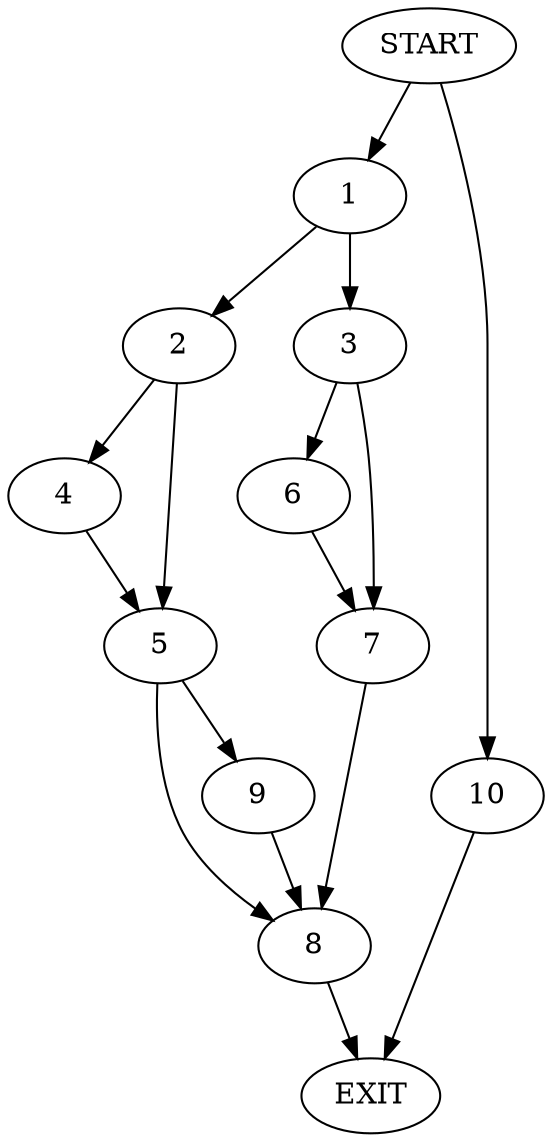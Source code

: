 digraph {
0 [label="START"]
11 [label="EXIT"]
0 -> 1
1 -> 2
1 -> 3
2 -> 4
2 -> 5
3 -> 6
3 -> 7
6 -> 7
7 -> 8
8 -> 11
5 -> 9
5 -> 8
4 -> 5
9 -> 8
0 -> 10
10 -> 11
}

